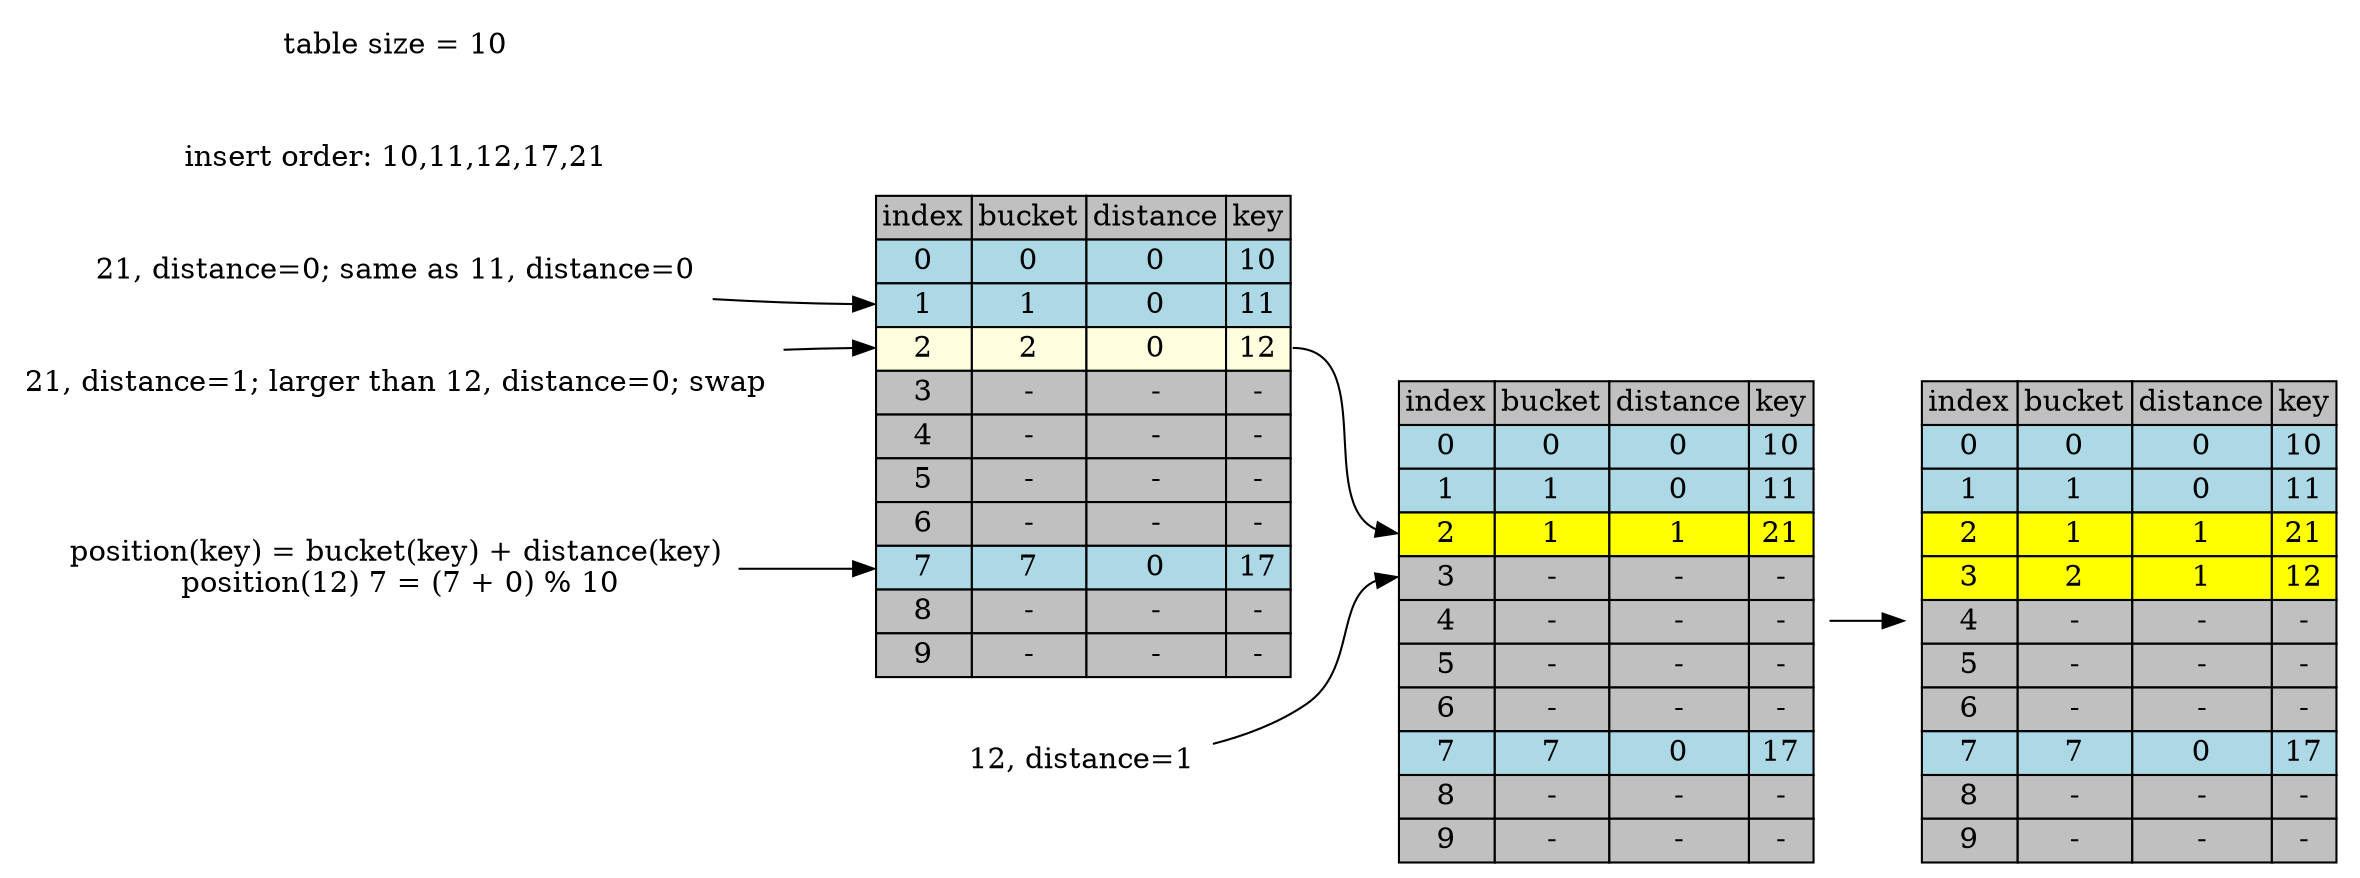 digraph table{
    rankdir=LR
    node[shape=plaintext]

    table[label=<
        <TABLE BORDER="0" CELLBORDER="1" CELLSPACING="0">
            <TR>
                <TD BGCOLOR="grey">index</TD>
                <TD BGCOLOR="grey">bucket</TD>
                <TD BGCOLOR="grey">distance</TD>
                <TD BGCOLOR="grey">key</TD>
            </TR>           
            <TR>
                <TD BGCOLOR="lightblue" PORT="i0">0</TD>
                <TD BGCOLOR="lightblue">0</TD>
                <TD BGCOLOR="lightblue">0</TD>
                <TD BGCOLOR="lightblue" PORT="k0">10</TD>
            </TR>           
            <TR>
                <TD BGCOLOR="lightblue" PORT="i1">1</TD>
                <TD BGCOLOR="lightblue">1</TD>
                <TD BGCOLOR="lightblue">0</TD>
                <TD BGCOLOR="lightblue" PORT="k1">11</TD>
            </TR>           
            <TR>
                <TD BGCOLOR="lightyellow" PORT="i2">2</TD>
                <TD BGCOLOR="lightyellow">2</TD>
                <TD BGCOLOR="lightyellow">0</TD>
                <TD BGCOLOR="lightyellow" PORT="k2">12</TD>
            </TR>           
            <TR>
                <TD BGCOLOR="grey" PORT="i3">3</TD>
                <TD BGCOLOR="grey">-</TD>
                <TD BGCOLOR="grey">-</TD>
                <TD BGCOLOR="grey" PORT="k3">-</TD>
            </TR>           
            <TR>
                <TD BGCOLOR="grey" PORT="i4">4</TD>
                <TD BGCOLOR="grey">-</TD>
                <TD BGCOLOR="grey">-</TD>
                <TD BGCOLOR="grey" PORT="k4">-</TD>
            </TR>           
            <TR>
                <TD BGCOLOR="grey" PORT="i5">5</TD>
                <TD BGCOLOR="grey">-</TD>
                <TD BGCOLOR="grey">-</TD>
                <TD BGCOLOR="grey" PORT="k5">-</TD>
            </TR>           
            <TR>
                <TD BGCOLOR="grey" PORT="i6">6</TD>
                <TD BGCOLOR="grey">-</TD>
                <TD BGCOLOR="grey">-</TD>
                <TD BGCOLOR="grey" PORT="k6">-</TD>
            </TR>           
            <TR>
                <TD BGCOLOR="lightblue" PORT="i7">7</TD>
                <TD BGCOLOR="lightblue">7</TD>
                <TD BGCOLOR="lightblue">0</TD>
                <TD BGCOLOR="lightblue" PORT="k7">17</TD>
            </TR>           
            <TR>
                <TD BGCOLOR="grey" PORT="i8">8</TD>
                <TD BGCOLOR="grey">-</TD>
                <TD BGCOLOR="grey">-</TD>
                <TD BGCOLOR="grey" PORT="k8">-</TD>
            </TR>           
            <TR>
                <TD BGCOLOR="grey" PORT="i9">9</TD>
                <TD BGCOLOR="grey">-</TD>
                <TD BGCOLOR="grey">-</TD>
                <TD BGCOLOR="grey" PORT="k9">-</TD>
            </TR>           
        </TABLE>
    >]
    "insert order: 10,11,12,17,21"
    "table size = 10"
    "position(key) = bucket(key) + distance(key)\n position(12) 7 = (7 + 0) % 10" -> table:i7    
    "21, distance=0; same as 11, distance=0" -> table:i1
    "21, distance=1; larger than 12, distance=0; swap" -> table:i2

table2[label=<
        <TABLE BORDER="0" CELLBORDER="1" CELLSPACING="0">
            <TR>
                <TD BGCOLOR="grey">index</TD>
                <TD BGCOLOR="grey">bucket</TD>
                <TD BGCOLOR="grey">distance</TD>
                <TD BGCOLOR="grey">key</TD>
            </TR>           
            <TR>
                <TD BGCOLOR="lightblue" PORT="i0">0</TD>
                <TD BGCOLOR="lightblue">0</TD>
                <TD BGCOLOR="lightblue">0</TD>
                <TD BGCOLOR="lightblue" PORT="k0">10</TD>
            </TR>           
            <TR>
                <TD BGCOLOR="lightblue" PORT="i1">1</TD>
                <TD BGCOLOR="lightblue">1</TD>
                <TD BGCOLOR="lightblue">0</TD>
                <TD BGCOLOR="lightblue" PORT="k1">11</TD>
            </TR>           
            <TR>
                <TD BGCOLOR="yellow" PORT="i2">2</TD>
                <TD BGCOLOR="yellow">1</TD>
                <TD BGCOLOR="yellow">1</TD>
                <TD BGCOLOR="yellow" PORT="k2">21</TD>
            </TR>           
            <TR>
                <TD BGCOLOR="grey" PORT="i3">3</TD>
                <TD BGCOLOR="grey">-</TD>
                <TD BGCOLOR="grey">-</TD>
                <TD BGCOLOR="grey" PORT="k3">-</TD>
            </TR>           
            <TR>
                <TD BGCOLOR="grey" PORT="i4">4</TD>
                <TD BGCOLOR="grey">-</TD>
                <TD BGCOLOR="grey">-</TD>
                <TD BGCOLOR="grey" PORT="k4">-</TD>
            </TR>           
            <TR>
                <TD BGCOLOR="grey" PORT="i5">5</TD>
                <TD BGCOLOR="grey">-</TD>
                <TD BGCOLOR="grey">-</TD>
                <TD BGCOLOR="grey" PORT="k5">-</TD>
            </TR>           
            <TR>
                <TD BGCOLOR="grey" PORT="i6">6</TD>
                <TD BGCOLOR="grey">-</TD>
                <TD BGCOLOR="grey">-</TD>
                <TD BGCOLOR="grey" PORT="k6">-</TD>
            </TR>           
            <TR>
                <TD BGCOLOR="lightblue" PORT="i7">7</TD>
                <TD BGCOLOR="lightblue">7</TD>
                <TD BGCOLOR="lightblue">0</TD>
                <TD BGCOLOR="lightblue" PORT="k7">17</TD>
            </TR>           
            <TR>
                <TD BGCOLOR="grey" PORT="i8">8</TD>
                <TD BGCOLOR="grey">-</TD>
                <TD BGCOLOR="grey">-</TD>
                <TD BGCOLOR="grey" PORT="k8">-</TD>
            </TR>           
            <TR>
                <TD BGCOLOR="grey" PORT="i9">9</TD>
                <TD BGCOLOR="grey">-</TD>
                <TD BGCOLOR="grey">-</TD>
                <TD BGCOLOR="grey" PORT="k9">-</TD>
            </TR>           
        </TABLE>
    >]

table3[label=<
        <TABLE BORDER="0" CELLBORDER="1" CELLSPACING="0">
            <TR>
                <TD BGCOLOR="grey">index</TD>
                <TD BGCOLOR="grey">bucket</TD>
                <TD BGCOLOR="grey">distance</TD>
                <TD BGCOLOR="grey">key</TD>
            </TR>           
            <TR>
                <TD BGCOLOR="lightblue" PORT="i0">0</TD>
                <TD BGCOLOR="lightblue">0</TD>
                <TD BGCOLOR="lightblue">0</TD>
                <TD BGCOLOR="lightblue" PORT="k0">10</TD>
            </TR>           
            <TR>
                <TD BGCOLOR="lightblue" PORT="i1">1</TD>
                <TD BGCOLOR="lightblue">1</TD>
                <TD BGCOLOR="lightblue">0</TD>
                <TD BGCOLOR="lightblue" PORT="k1">11</TD>
            </TR>           
            <TR>
                <TD BGCOLOR="yellow" PORT="i2">2</TD>
                <TD BGCOLOR="yellow">1</TD>
                <TD BGCOLOR="yellow">1</TD>
                <TD BGCOLOR="yellow" PORT="k2">21</TD>
            </TR>           
            <TR>
                <TD BGCOLOR="yellow" PORT="i3">3</TD>
                <TD BGCOLOR="yellow">2</TD>
                <TD BGCOLOR="yellow">1</TD>
                <TD BGCOLOR="yellow" PORT="k3">12</TD>
            </TR>           
            <TR>
                <TD BGCOLOR="grey" PORT="i4">4</TD>
                <TD BGCOLOR="grey">-</TD>
                <TD BGCOLOR="grey">-</TD>
                <TD BGCOLOR="grey" PORT="k4">-</TD>
            </TR>           
            <TR>
                <TD BGCOLOR="grey" PORT="i5">5</TD>
                <TD BGCOLOR="grey">-</TD>
                <TD BGCOLOR="grey">-</TD>
                <TD BGCOLOR="grey" PORT="k5">-</TD>
            </TR>           
            <TR>
                <TD BGCOLOR="grey" PORT="i6">6</TD>
                <TD BGCOLOR="grey">-</TD>
                <TD BGCOLOR="grey">-</TD>
                <TD BGCOLOR="grey" PORT="k6">-</TD>
            </TR>           
            <TR>
                <TD BGCOLOR="lightblue" PORT="i7">7</TD>
                <TD BGCOLOR="lightblue">7</TD>
                <TD BGCOLOR="lightblue">0</TD>
                <TD BGCOLOR="lightblue" PORT="k7">17</TD>
            </TR>           
            <TR>
                <TD BGCOLOR="grey" PORT="i8">8</TD>
                <TD BGCOLOR="grey">-</TD>
                <TD BGCOLOR="grey">-</TD>
                <TD BGCOLOR="grey" PORT="k8">-</TD>
            </TR>           
            <TR>
                <TD BGCOLOR="grey" PORT="i9">9</TD>
                <TD BGCOLOR="grey">-</TD>
                <TD BGCOLOR="grey">-</TD>
                <TD BGCOLOR="grey" PORT="k9">-</TD>
            </TR>           
        </TABLE>
    >]

    table:k2 -> table2:i2
    "12, distance=1" -> table2:i3
    table2->table3

}